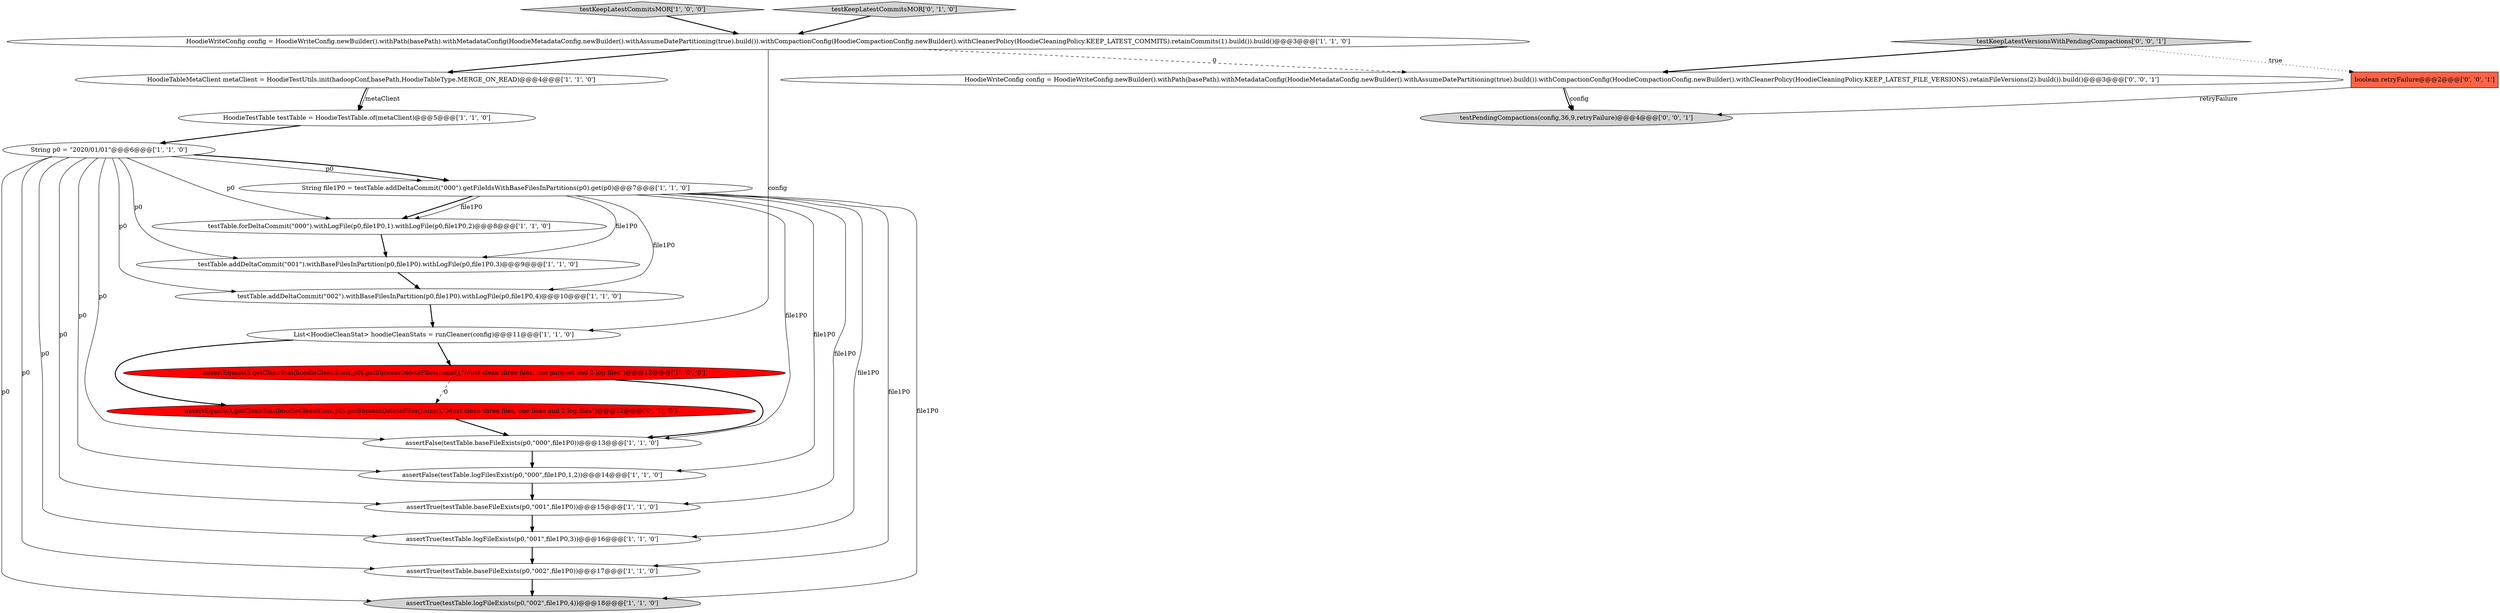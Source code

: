 digraph {
5 [style = filled, label = "List<HoodieCleanStat> hoodieCleanStats = runCleaner(config)@@@11@@@['1', '1', '0']", fillcolor = white, shape = ellipse image = "AAA0AAABBB1BBB"];
7 [style = filled, label = "String p0 = \"2020/01/01\"@@@6@@@['1', '1', '0']", fillcolor = white, shape = ellipse image = "AAA0AAABBB1BBB"];
20 [style = filled, label = "HoodieWriteConfig config = HoodieWriteConfig.newBuilder().withPath(basePath).withMetadataConfig(HoodieMetadataConfig.newBuilder().withAssumeDatePartitioning(true).build()).withCompactionConfig(HoodieCompactionConfig.newBuilder().withCleanerPolicy(HoodieCleaningPolicy.KEEP_LATEST_FILE_VERSIONS).retainFileVersions(2).build()).build()@@@3@@@['0', '0', '1']", fillcolor = white, shape = ellipse image = "AAA0AAABBB3BBB"];
1 [style = filled, label = "testTable.addDeltaCommit(\"001\").withBaseFilesInPartition(p0,file1P0).withLogFile(p0,file1P0,3)@@@9@@@['1', '1', '0']", fillcolor = white, shape = ellipse image = "AAA0AAABBB1BBB"];
19 [style = filled, label = "boolean retryFailure@@@2@@@['0', '0', '1']", fillcolor = tomato, shape = box image = "AAA0AAABBB3BBB"];
15 [style = filled, label = "assertFalse(testTable.logFilesExist(p0,\"000\",file1P0,1,2))@@@14@@@['1', '1', '0']", fillcolor = white, shape = ellipse image = "AAA0AAABBB1BBB"];
13 [style = filled, label = "assertTrue(testTable.logFileExists(p0,\"002\",file1P0,4))@@@18@@@['1', '1', '0']", fillcolor = lightgray, shape = ellipse image = "AAA0AAABBB1BBB"];
17 [style = filled, label = "assertEquals(3,getCleanStat(hoodieCleanStats,p0).getSuccessDeleteFiles().size(),\"Must clean three files, one base and 2 log files\")@@@12@@@['0', '1', '0']", fillcolor = red, shape = ellipse image = "AAA1AAABBB2BBB"];
12 [style = filled, label = "assertTrue(testTable.baseFileExists(p0,\"002\",file1P0))@@@17@@@['1', '1', '0']", fillcolor = white, shape = ellipse image = "AAA0AAABBB1BBB"];
16 [style = filled, label = "testTable.forDeltaCommit(\"000\").withLogFile(p0,file1P0,1).withLogFile(p0,file1P0,2)@@@8@@@['1', '1', '0']", fillcolor = white, shape = ellipse image = "AAA0AAABBB1BBB"];
4 [style = filled, label = "assertEquals(3,getCleanStat(hoodieCleanStats,p0).getSuccessDeleteFiles().size(),\"Must clean three files, one parquet and 2 log files\")@@@12@@@['1', '0', '0']", fillcolor = red, shape = ellipse image = "AAA1AAABBB1BBB"];
22 [style = filled, label = "testKeepLatestVersionsWithPendingCompactions['0', '0', '1']", fillcolor = lightgray, shape = diamond image = "AAA0AAABBB3BBB"];
6 [style = filled, label = "assertFalse(testTable.baseFileExists(p0,\"000\",file1P0))@@@13@@@['1', '1', '0']", fillcolor = white, shape = ellipse image = "AAA0AAABBB1BBB"];
21 [style = filled, label = "testPendingCompactions(config,36,9,retryFailure)@@@4@@@['0', '0', '1']", fillcolor = lightgray, shape = ellipse image = "AAA0AAABBB3BBB"];
10 [style = filled, label = "assertTrue(testTable.baseFileExists(p0,\"001\",file1P0))@@@15@@@['1', '1', '0']", fillcolor = white, shape = ellipse image = "AAA0AAABBB1BBB"];
11 [style = filled, label = "HoodieTestTable testTable = HoodieTestTable.of(metaClient)@@@5@@@['1', '1', '0']", fillcolor = white, shape = ellipse image = "AAA0AAABBB1BBB"];
14 [style = filled, label = "testTable.addDeltaCommit(\"002\").withBaseFilesInPartition(p0,file1P0).withLogFile(p0,file1P0,4)@@@10@@@['1', '1', '0']", fillcolor = white, shape = ellipse image = "AAA0AAABBB1BBB"];
9 [style = filled, label = "testKeepLatestCommitsMOR['1', '0', '0']", fillcolor = lightgray, shape = diamond image = "AAA0AAABBB1BBB"];
3 [style = filled, label = "HoodieTableMetaClient metaClient = HoodieTestUtils.init(hadoopConf,basePath,HoodieTableType.MERGE_ON_READ)@@@4@@@['1', '1', '0']", fillcolor = white, shape = ellipse image = "AAA0AAABBB1BBB"];
2 [style = filled, label = "HoodieWriteConfig config = HoodieWriteConfig.newBuilder().withPath(basePath).withMetadataConfig(HoodieMetadataConfig.newBuilder().withAssumeDatePartitioning(true).build()).withCompactionConfig(HoodieCompactionConfig.newBuilder().withCleanerPolicy(HoodieCleaningPolicy.KEEP_LATEST_COMMITS).retainCommits(1).build()).build()@@@3@@@['1', '1', '0']", fillcolor = white, shape = ellipse image = "AAA0AAABBB1BBB"];
8 [style = filled, label = "assertTrue(testTable.logFileExists(p0,\"001\",file1P0,3))@@@16@@@['1', '1', '0']", fillcolor = white, shape = ellipse image = "AAA0AAABBB1BBB"];
18 [style = filled, label = "testKeepLatestCommitsMOR['0', '1', '0']", fillcolor = lightgray, shape = diamond image = "AAA0AAABBB2BBB"];
0 [style = filled, label = "String file1P0 = testTable.addDeltaCommit(\"000\").getFileIdsWithBaseFilesInPartitions(p0).get(p0)@@@7@@@['1', '1', '0']", fillcolor = white, shape = ellipse image = "AAA0AAABBB1BBB"];
7->15 [style = solid, label="p0"];
0->16 [style = bold, label=""];
15->10 [style = bold, label=""];
0->1 [style = solid, label="file1P0"];
22->19 [style = dotted, label="true"];
2->20 [style = dashed, label="0"];
0->15 [style = solid, label="file1P0"];
4->17 [style = dashed, label="0"];
17->6 [style = bold, label=""];
4->6 [style = bold, label=""];
9->2 [style = bold, label=""];
7->0 [style = solid, label="p0"];
7->12 [style = solid, label="p0"];
2->3 [style = bold, label=""];
3->11 [style = bold, label=""];
7->0 [style = bold, label=""];
2->5 [style = solid, label="config"];
18->2 [style = bold, label=""];
0->14 [style = solid, label="file1P0"];
5->17 [style = bold, label=""];
0->10 [style = solid, label="file1P0"];
6->15 [style = bold, label=""];
7->16 [style = solid, label="p0"];
20->21 [style = bold, label=""];
0->16 [style = solid, label="file1P0"];
12->13 [style = bold, label=""];
0->13 [style = solid, label="file1P0"];
0->6 [style = solid, label="file1P0"];
19->21 [style = solid, label="retryFailure"];
10->8 [style = bold, label=""];
22->20 [style = bold, label=""];
16->1 [style = bold, label=""];
7->6 [style = solid, label="p0"];
7->1 [style = solid, label="p0"];
5->4 [style = bold, label=""];
1->14 [style = bold, label=""];
7->8 [style = solid, label="p0"];
7->13 [style = solid, label="p0"];
0->8 [style = solid, label="file1P0"];
3->11 [style = solid, label="metaClient"];
0->12 [style = solid, label="file1P0"];
7->14 [style = solid, label="p0"];
8->12 [style = bold, label=""];
11->7 [style = bold, label=""];
7->10 [style = solid, label="p0"];
14->5 [style = bold, label=""];
20->21 [style = solid, label="config"];
}
